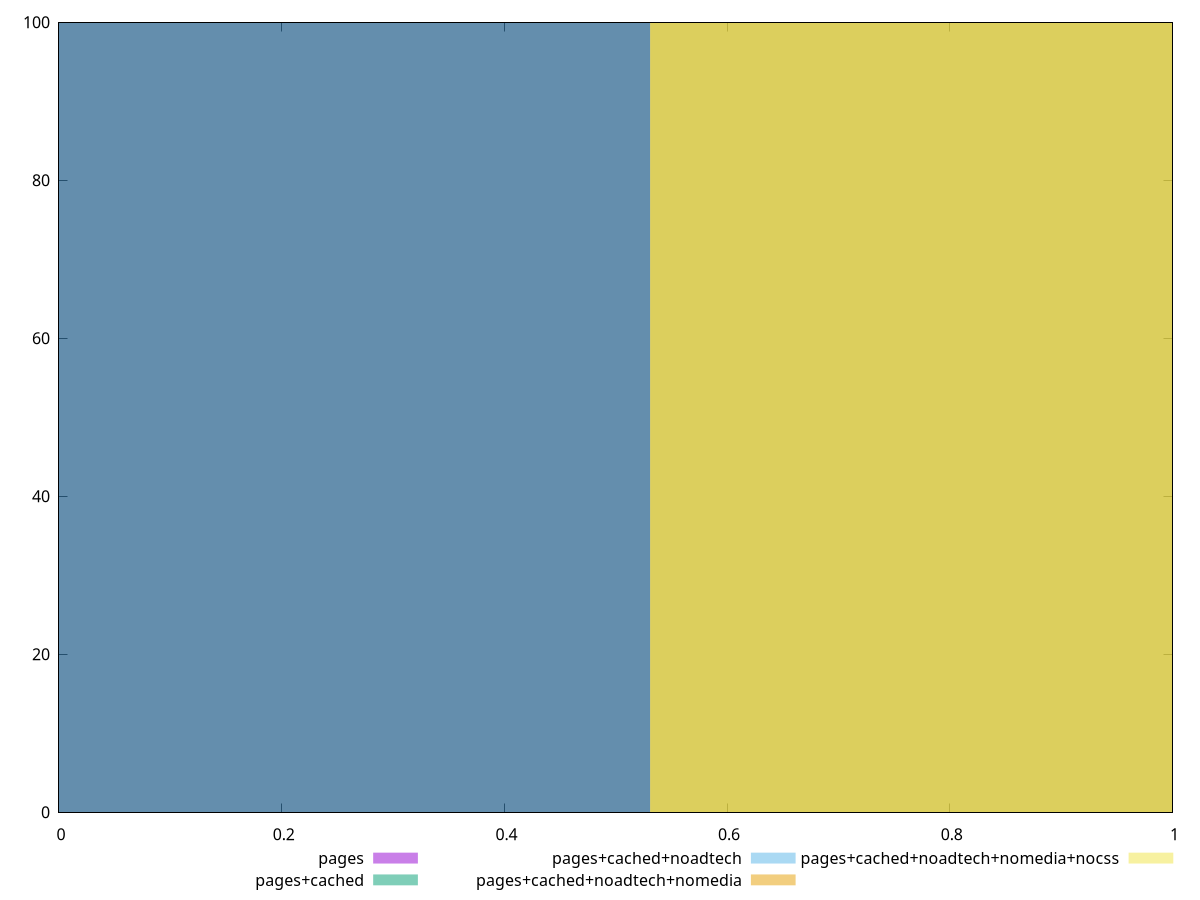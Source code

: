 reset

$pages <<EOF
0 100
EOF

$pagesCached <<EOF
0 100
EOF

$pagesCachedNoadtech <<EOF
1.0618904956689739 100
EOF

$pagesCachedNoadtechNomedia <<EOF
1.0618904956689739 100
EOF

$pagesCachedNoadtechNomediaNocss <<EOF
1.0618904956689739 100
EOF

set key outside below
set boxwidth 1.0618904956689739
set xrange [0:1]
set yrange [0:100]
set trange [0:100]
set style fill transparent solid 0.5 noborder
set terminal svg size 640, 530 enhanced background rgb 'white'
set output "report_00026_2021-02-22T21:38:55.199Z/third-party-summary/comparison/histogram/all_score.svg"

plot $pages title "pages" with boxes, \
     $pagesCached title "pages+cached" with boxes, \
     $pagesCachedNoadtech title "pages+cached+noadtech" with boxes, \
     $pagesCachedNoadtechNomedia title "pages+cached+noadtech+nomedia" with boxes, \
     $pagesCachedNoadtechNomediaNocss title "pages+cached+noadtech+nomedia+nocss" with boxes

reset
